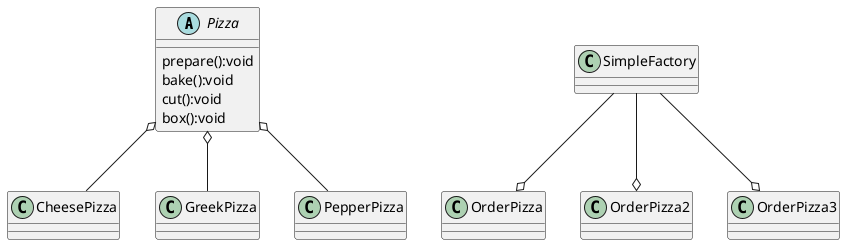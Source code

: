 @startuml
'https://plantuml.com/class-diagram

abstract class Pizza {
    prepare():void
    bake():void
    cut():void
    box():void
}

class CheesePizza
class GreekPizza
class OrderPizza
class OrderPizza2
class OrderPizza3
class PepperPizza
class SimpleFactory

Pizza o-- CheesePizza
Pizza o-- GreekPizza
Pizza o-- PepperPizza
SimpleFactory --o OrderPizza
SimpleFactory --o OrderPizza2
SimpleFactory --o OrderPizza3

@enduml